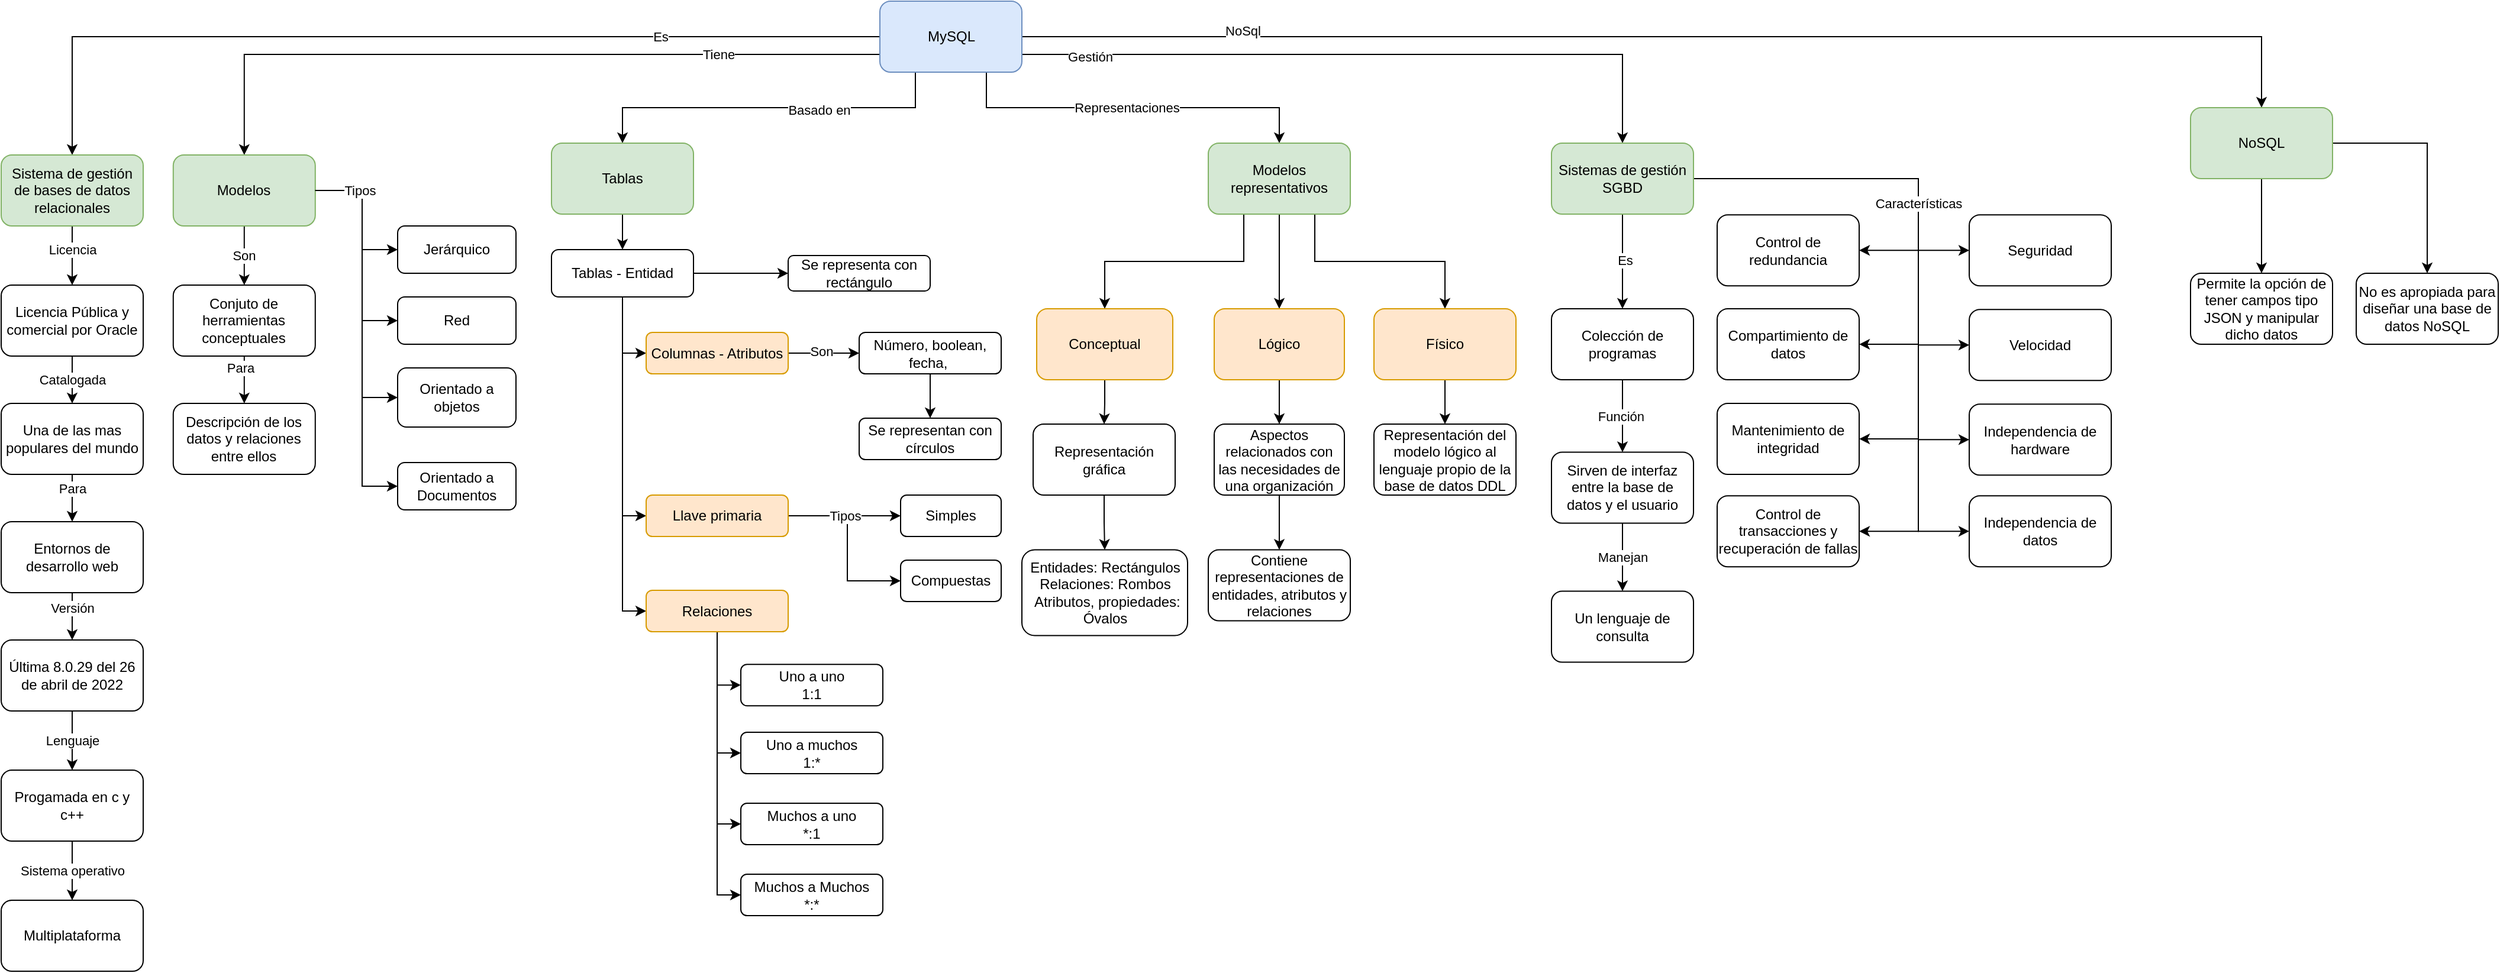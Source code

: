 <mxfile version="20.4.1" type="github">
  <diagram id="qhtQPjDR4GYdPBG_F6J3" name="Mysql">
    <mxGraphModel dx="564" dy="499" grid="1" gridSize="10" guides="1" tooltips="1" connect="1" arrows="1" fold="1" page="1" pageScale="0.2" pageWidth="11000" pageHeight="4000" math="0" shadow="0">
      <root>
        <mxCell id="0" />
        <mxCell id="1" parent="0" />
        <mxCell id="dAumnBdMv4Wa70-6qw1--36" style="edgeStyle=orthogonalEdgeStyle;rounded=0;orthogonalLoop=1;jettySize=auto;html=1;exitX=1;exitY=0.5;exitDx=0;exitDy=0;entryX=0;entryY=0.5;entryDx=0;entryDy=0;" edge="1" parent="1" source="dAumnBdMv4Wa70-6qw1--6" target="dAumnBdMv4Wa70-6qw1--15">
          <mxGeometry relative="1" as="geometry">
            <Array as="points">
              <mxPoint x="755" y="455" />
              <mxPoint x="755" y="510" />
            </Array>
          </mxGeometry>
        </mxCell>
        <mxCell id="fwWyzj2W8QwWrXyF9_j2-4" value="" style="edgeStyle=orthogonalEdgeStyle;rounded=0;orthogonalLoop=1;jettySize=auto;html=1;exitX=0;exitY=0.5;exitDx=0;exitDy=0;" parent="1" source="fwWyzj2W8QwWrXyF9_j2-2" target="fwWyzj2W8QwWrXyF9_j2-3" edge="1">
          <mxGeometry relative="1" as="geometry" />
        </mxCell>
        <mxCell id="fwWyzj2W8QwWrXyF9_j2-5" value="Es" style="edgeLabel;html=1;align=center;verticalAlign=middle;resizable=0;points=[];" parent="fwWyzj2W8QwWrXyF9_j2-4" vertex="1" connectable="0">
          <mxGeometry x="0.075" y="1" relative="1" as="geometry">
            <mxPoint x="235" y="-1" as="offset" />
          </mxGeometry>
        </mxCell>
        <mxCell id="fwWyzj2W8QwWrXyF9_j2-42" style="edgeStyle=orthogonalEdgeStyle;rounded=0;orthogonalLoop=1;jettySize=auto;html=1;exitX=0;exitY=0.75;exitDx=0;exitDy=0;entryX=0.5;entryY=0;entryDx=0;entryDy=0;" parent="1" source="fwWyzj2W8QwWrXyF9_j2-2" target="fwWyzj2W8QwWrXyF9_j2-23" edge="1">
          <mxGeometry relative="1" as="geometry" />
        </mxCell>
        <mxCell id="fwWyzj2W8QwWrXyF9_j2-43" value="Tiene" style="edgeLabel;html=1;align=center;verticalAlign=middle;resizable=0;points=[];" parent="fwWyzj2W8QwWrXyF9_j2-42" vertex="1" connectable="0">
          <mxGeometry x="-0.154" relative="1" as="geometry">
            <mxPoint x="126" as="offset" />
          </mxGeometry>
        </mxCell>
        <mxCell id="dAumnBdMv4Wa70-6qw1--2" value="" style="edgeStyle=orthogonalEdgeStyle;rounded=0;orthogonalLoop=1;jettySize=auto;html=1;exitX=0.25;exitY=1;exitDx=0;exitDy=0;" edge="1" parent="1" source="fwWyzj2W8QwWrXyF9_j2-2" target="dAumnBdMv4Wa70-6qw1--1">
          <mxGeometry relative="1" as="geometry" />
        </mxCell>
        <mxCell id="dAumnBdMv4Wa70-6qw1--3" value="Basado en" style="edgeLabel;html=1;align=center;verticalAlign=middle;resizable=0;points=[];" vertex="1" connectable="0" parent="dAumnBdMv4Wa70-6qw1--2">
          <mxGeometry x="-0.276" y="2" relative="1" as="geometry">
            <mxPoint as="offset" />
          </mxGeometry>
        </mxCell>
        <mxCell id="dAumnBdMv4Wa70-6qw1--44" value="" style="edgeStyle=orthogonalEdgeStyle;rounded=0;orthogonalLoop=1;jettySize=auto;html=1;exitX=0.75;exitY=1;exitDx=0;exitDy=0;" edge="1" parent="1" source="fwWyzj2W8QwWrXyF9_j2-2" target="dAumnBdMv4Wa70-6qw1--43">
          <mxGeometry relative="1" as="geometry" />
        </mxCell>
        <mxCell id="dAumnBdMv4Wa70-6qw1--64" value="Representaciones" style="edgeLabel;html=1;align=center;verticalAlign=middle;resizable=0;points=[];" vertex="1" connectable="0" parent="dAumnBdMv4Wa70-6qw1--44">
          <mxGeometry x="-0.188" relative="1" as="geometry">
            <mxPoint x="23" as="offset" />
          </mxGeometry>
        </mxCell>
        <mxCell id="dAumnBdMv4Wa70-6qw1--98" style="edgeStyle=orthogonalEdgeStyle;rounded=0;orthogonalLoop=1;jettySize=auto;html=1;exitX=1;exitY=0.75;exitDx=0;exitDy=0;entryX=0.5;entryY=0;entryDx=0;entryDy=0;" edge="1" parent="1" source="fwWyzj2W8QwWrXyF9_j2-2" target="dAumnBdMv4Wa70-6qw1--62">
          <mxGeometry relative="1" as="geometry" />
        </mxCell>
        <mxCell id="dAumnBdMv4Wa70-6qw1--99" value="Gestión" style="edgeLabel;html=1;align=center;verticalAlign=middle;resizable=0;points=[];" vertex="1" connectable="0" parent="dAumnBdMv4Wa70-6qw1--98">
          <mxGeometry x="-0.805" y="-2" relative="1" as="geometry">
            <mxPoint as="offset" />
          </mxGeometry>
        </mxCell>
        <mxCell id="dAumnBdMv4Wa70-6qw1--101" value="" style="edgeStyle=orthogonalEdgeStyle;rounded=0;orthogonalLoop=1;jettySize=auto;html=1;entryX=0.5;entryY=0;entryDx=0;entryDy=0;" edge="1" parent="1" source="fwWyzj2W8QwWrXyF9_j2-2" target="dAumnBdMv4Wa70-6qw1--100">
          <mxGeometry relative="1" as="geometry" />
        </mxCell>
        <mxCell id="dAumnBdMv4Wa70-6qw1--102" value="NoSql" style="edgeLabel;html=1;align=center;verticalAlign=middle;resizable=0;points=[];" vertex="1" connectable="0" parent="dAumnBdMv4Wa70-6qw1--101">
          <mxGeometry x="-0.663" y="5" relative="1" as="geometry">
            <mxPoint as="offset" />
          </mxGeometry>
        </mxCell>
        <mxCell id="fwWyzj2W8QwWrXyF9_j2-2" value="MySQL" style="rounded=1;whiteSpace=wrap;html=1;fillColor=#dae8fc;strokeColor=#6c8ebf;" parent="1" vertex="1">
          <mxGeometry x="782.5" y="20" width="120" height="60" as="geometry" />
        </mxCell>
        <mxCell id="fwWyzj2W8QwWrXyF9_j2-7" value="" style="edgeStyle=orthogonalEdgeStyle;rounded=0;orthogonalLoop=1;jettySize=auto;html=1;" parent="1" source="fwWyzj2W8QwWrXyF9_j2-3" target="fwWyzj2W8QwWrXyF9_j2-6" edge="1">
          <mxGeometry relative="1" as="geometry" />
        </mxCell>
        <mxCell id="fwWyzj2W8QwWrXyF9_j2-8" value="Licencia" style="edgeLabel;html=1;align=center;verticalAlign=middle;resizable=0;points=[];" parent="fwWyzj2W8QwWrXyF9_j2-7" vertex="1" connectable="0">
          <mxGeometry x="-0.22" relative="1" as="geometry">
            <mxPoint as="offset" />
          </mxGeometry>
        </mxCell>
        <mxCell id="fwWyzj2W8QwWrXyF9_j2-10" value="" style="edgeStyle=orthogonalEdgeStyle;rounded=0;orthogonalLoop=1;jettySize=auto;html=1;entryX=0.5;entryY=0;entryDx=0;entryDy=0;exitX=0.5;exitY=1;exitDx=0;exitDy=0;" parent="1" source="fwWyzj2W8QwWrXyF9_j2-6" target="fwWyzj2W8QwWrXyF9_j2-9" edge="1">
          <mxGeometry relative="1" as="geometry" />
        </mxCell>
        <mxCell id="fwWyzj2W8QwWrXyF9_j2-11" value="Catalogada" style="edgeLabel;html=1;align=center;verticalAlign=middle;resizable=0;points=[];" parent="fwWyzj2W8QwWrXyF9_j2-10" vertex="1" connectable="0">
          <mxGeometry x="0.34" y="-3" relative="1" as="geometry">
            <mxPoint x="3" y="-7" as="offset" />
          </mxGeometry>
        </mxCell>
        <mxCell id="fwWyzj2W8QwWrXyF9_j2-13" value="" style="edgeStyle=orthogonalEdgeStyle;rounded=0;orthogonalLoop=1;jettySize=auto;html=1;exitX=0.5;exitY=1;exitDx=0;exitDy=0;entryX=0.5;entryY=0;entryDx=0;entryDy=0;" parent="1" source="fwWyzj2W8QwWrXyF9_j2-9" target="fwWyzj2W8QwWrXyF9_j2-12" edge="1">
          <mxGeometry relative="1" as="geometry" />
        </mxCell>
        <mxCell id="fwWyzj2W8QwWrXyF9_j2-14" value="Para" style="edgeLabel;html=1;align=center;verticalAlign=middle;resizable=0;points=[];" parent="fwWyzj2W8QwWrXyF9_j2-13" vertex="1" connectable="0">
          <mxGeometry x="0.551" y="-3" relative="1" as="geometry">
            <mxPoint x="3" y="-19" as="offset" />
          </mxGeometry>
        </mxCell>
        <mxCell id="fwWyzj2W8QwWrXyF9_j2-16" value="" style="edgeStyle=orthogonalEdgeStyle;rounded=0;orthogonalLoop=1;jettySize=auto;html=1;entryX=0.5;entryY=0;entryDx=0;entryDy=0;exitX=0.5;exitY=1;exitDx=0;exitDy=0;" parent="1" source="fwWyzj2W8QwWrXyF9_j2-12" target="fwWyzj2W8QwWrXyF9_j2-15" edge="1">
          <mxGeometry relative="1" as="geometry" />
        </mxCell>
        <mxCell id="fwWyzj2W8QwWrXyF9_j2-17" value="Versión" style="edgeLabel;html=1;align=center;verticalAlign=middle;resizable=0;points=[];" parent="fwWyzj2W8QwWrXyF9_j2-16" vertex="1" connectable="0">
          <mxGeometry x="0.659" y="-2" relative="1" as="geometry">
            <mxPoint x="2" y="-20" as="offset" />
          </mxGeometry>
        </mxCell>
        <mxCell id="fwWyzj2W8QwWrXyF9_j2-3" value="Sistema de gestión de bases de datos relacionales" style="rounded=1;whiteSpace=wrap;html=1;fillColor=#d5e8d4;strokeColor=#82b366;" parent="1" vertex="1">
          <mxGeometry x="40" y="150" width="120" height="60" as="geometry" />
        </mxCell>
        <mxCell id="fwWyzj2W8QwWrXyF9_j2-6" value="Licencia Pública y comercial por Oracle" style="rounded=1;whiteSpace=wrap;html=1;" parent="1" vertex="1">
          <mxGeometry x="40" y="260" width="120" height="60" as="geometry" />
        </mxCell>
        <mxCell id="fwWyzj2W8QwWrXyF9_j2-9" value="Una de las mas populares del mundo" style="rounded=1;whiteSpace=wrap;html=1;" parent="1" vertex="1">
          <mxGeometry x="40" y="360" width="120" height="60" as="geometry" />
        </mxCell>
        <mxCell id="fwWyzj2W8QwWrXyF9_j2-12" value="Entornos de desarrollo web" style="rounded=1;whiteSpace=wrap;html=1;" parent="1" vertex="1">
          <mxGeometry x="40" y="460" width="120" height="60" as="geometry" />
        </mxCell>
        <mxCell id="fwWyzj2W8QwWrXyF9_j2-20" value="Lenguaje" style="edgeStyle=orthogonalEdgeStyle;rounded=0;orthogonalLoop=1;jettySize=auto;html=1;" parent="1" source="fwWyzj2W8QwWrXyF9_j2-15" target="fwWyzj2W8QwWrXyF9_j2-19" edge="1">
          <mxGeometry relative="1" as="geometry" />
        </mxCell>
        <mxCell id="fwWyzj2W8QwWrXyF9_j2-15" value="Última 8.0.29 del 26 de abril de 2022" style="rounded=1;whiteSpace=wrap;html=1;" parent="1" vertex="1">
          <mxGeometry x="40" y="560" width="120" height="60" as="geometry" />
        </mxCell>
        <mxCell id="fwWyzj2W8QwWrXyF9_j2-22" value="Sistema operativo" style="edgeStyle=orthogonalEdgeStyle;rounded=0;orthogonalLoop=1;jettySize=auto;html=1;" parent="1" source="fwWyzj2W8QwWrXyF9_j2-19" target="fwWyzj2W8QwWrXyF9_j2-21" edge="1">
          <mxGeometry relative="1" as="geometry" />
        </mxCell>
        <mxCell id="fwWyzj2W8QwWrXyF9_j2-19" value="Progamada en c y c++" style="rounded=1;whiteSpace=wrap;html=1;" parent="1" vertex="1">
          <mxGeometry x="40" y="670" width="120" height="60" as="geometry" />
        </mxCell>
        <mxCell id="fwWyzj2W8QwWrXyF9_j2-21" value="Multiplataforma" style="rounded=1;whiteSpace=wrap;html=1;" parent="1" vertex="1">
          <mxGeometry x="40" y="780" width="120" height="60" as="geometry" />
        </mxCell>
        <mxCell id="fwWyzj2W8QwWrXyF9_j2-35" value="Son" style="edgeStyle=orthogonalEdgeStyle;rounded=0;orthogonalLoop=1;jettySize=auto;html=1;" parent="1" source="fwWyzj2W8QwWrXyF9_j2-23" target="fwWyzj2W8QwWrXyF9_j2-34" edge="1">
          <mxGeometry relative="1" as="geometry" />
        </mxCell>
        <mxCell id="fwWyzj2W8QwWrXyF9_j2-41" style="edgeStyle=orthogonalEdgeStyle;rounded=0;orthogonalLoop=1;jettySize=auto;html=1;exitX=1;exitY=0.5;exitDx=0;exitDy=0;entryX=0;entryY=0.5;entryDx=0;entryDy=0;" parent="1" source="fwWyzj2W8QwWrXyF9_j2-23" target="fwWyzj2W8QwWrXyF9_j2-25" edge="1">
          <mxGeometry relative="1" as="geometry">
            <Array as="points">
              <mxPoint x="345" y="180" />
              <mxPoint x="345" y="230" />
            </Array>
          </mxGeometry>
        </mxCell>
        <mxCell id="fwWyzj2W8QwWrXyF9_j2-23" value="Modelos" style="rounded=1;whiteSpace=wrap;html=1;fillColor=#d5e8d4;strokeColor=#82b366;" parent="1" vertex="1">
          <mxGeometry x="185.4" y="150" width="120" height="60" as="geometry" />
        </mxCell>
        <mxCell id="fwWyzj2W8QwWrXyF9_j2-28" value="" style="edgeStyle=orthogonalEdgeStyle;rounded=0;orthogonalLoop=1;jettySize=auto;html=1;entryX=0;entryY=0.5;entryDx=0;entryDy=0;exitX=1;exitY=0.5;exitDx=0;exitDy=0;" parent="1" source="fwWyzj2W8QwWrXyF9_j2-23" target="fwWyzj2W8QwWrXyF9_j2-27" edge="1">
          <mxGeometry relative="1" as="geometry">
            <Array as="points">
              <mxPoint x="345" y="180" />
              <mxPoint x="345" y="290" />
            </Array>
          </mxGeometry>
        </mxCell>
        <mxCell id="fwWyzj2W8QwWrXyF9_j2-25" value="Jerárquico" style="rounded=1;whiteSpace=wrap;html=1;" parent="1" vertex="1">
          <mxGeometry x="375" y="210" width="100" height="40" as="geometry" />
        </mxCell>
        <mxCell id="fwWyzj2W8QwWrXyF9_j2-30" value="" style="edgeStyle=orthogonalEdgeStyle;rounded=0;orthogonalLoop=1;jettySize=auto;html=1;entryX=0;entryY=0.5;entryDx=0;entryDy=0;exitX=1;exitY=0.5;exitDx=0;exitDy=0;" parent="1" source="fwWyzj2W8QwWrXyF9_j2-23" target="fwWyzj2W8QwWrXyF9_j2-29" edge="1">
          <mxGeometry relative="1" as="geometry">
            <mxPoint x="385" y="450" as="sourcePoint" />
            <Array as="points">
              <mxPoint x="345" y="180" />
              <mxPoint x="345" y="355" />
            </Array>
          </mxGeometry>
        </mxCell>
        <mxCell id="fwWyzj2W8QwWrXyF9_j2-27" value="Red" style="rounded=1;whiteSpace=wrap;html=1;" parent="1" vertex="1">
          <mxGeometry x="375" y="270" width="100" height="40" as="geometry" />
        </mxCell>
        <mxCell id="fwWyzj2W8QwWrXyF9_j2-32" value="Tipos" style="edgeStyle=orthogonalEdgeStyle;rounded=0;orthogonalLoop=1;jettySize=auto;html=1;entryX=0;entryY=0.5;entryDx=0;entryDy=0;exitX=1;exitY=0.5;exitDx=0;exitDy=0;" parent="1" source="fwWyzj2W8QwWrXyF9_j2-23" target="fwWyzj2W8QwWrXyF9_j2-31" edge="1">
          <mxGeometry x="-0.762" relative="1" as="geometry">
            <mxPoint x="185" y="240" as="sourcePoint" />
            <Array as="points">
              <mxPoint x="345" y="180" />
              <mxPoint x="345" y="430" />
            </Array>
            <mxPoint as="offset" />
          </mxGeometry>
        </mxCell>
        <mxCell id="fwWyzj2W8QwWrXyF9_j2-29" value="Orientado a objetos" style="rounded=1;whiteSpace=wrap;html=1;" parent="1" vertex="1">
          <mxGeometry x="375" y="330" width="100" height="50" as="geometry" />
        </mxCell>
        <mxCell id="fwWyzj2W8QwWrXyF9_j2-31" value="Orientado a Documentos" style="rounded=1;whiteSpace=wrap;html=1;" parent="1" vertex="1">
          <mxGeometry x="375" y="410" width="100" height="40" as="geometry" />
        </mxCell>
        <mxCell id="fwWyzj2W8QwWrXyF9_j2-37" value="" style="edgeStyle=orthogonalEdgeStyle;rounded=0;orthogonalLoop=1;jettySize=auto;html=1;" parent="1" source="fwWyzj2W8QwWrXyF9_j2-34" target="fwWyzj2W8QwWrXyF9_j2-36" edge="1">
          <mxGeometry relative="1" as="geometry" />
        </mxCell>
        <mxCell id="fwWyzj2W8QwWrXyF9_j2-39" value="Para" style="edgeLabel;html=1;align=center;verticalAlign=middle;resizable=0;points=[];" parent="fwWyzj2W8QwWrXyF9_j2-37" vertex="1" connectable="0">
          <mxGeometry x="-0.51" y="-4" relative="1" as="geometry">
            <mxPoint as="offset" />
          </mxGeometry>
        </mxCell>
        <mxCell id="fwWyzj2W8QwWrXyF9_j2-34" value="Conjuto de herramientas conceptuales" style="rounded=1;whiteSpace=wrap;html=1;" parent="1" vertex="1">
          <mxGeometry x="185.4" y="260" width="120" height="60" as="geometry" />
        </mxCell>
        <mxCell id="fwWyzj2W8QwWrXyF9_j2-36" value="Descripción de los datos y relaciones entre ellos" style="rounded=1;whiteSpace=wrap;html=1;" parent="1" vertex="1">
          <mxGeometry x="185.4" y="360" width="120" height="60" as="geometry" />
        </mxCell>
        <mxCell id="dAumnBdMv4Wa70-6qw1--5" value="" style="edgeStyle=orthogonalEdgeStyle;rounded=0;orthogonalLoop=1;jettySize=auto;html=1;" edge="1" parent="1" source="dAumnBdMv4Wa70-6qw1--1" target="dAumnBdMv4Wa70-6qw1--4">
          <mxGeometry relative="1" as="geometry" />
        </mxCell>
        <mxCell id="dAumnBdMv4Wa70-6qw1--1" value="Tablas" style="rounded=1;whiteSpace=wrap;html=1;fillColor=#d5e8d4;strokeColor=#82b366;" vertex="1" parent="1">
          <mxGeometry x="505" y="140" width="120" height="60" as="geometry" />
        </mxCell>
        <mxCell id="dAumnBdMv4Wa70-6qw1--7" value="" style="edgeStyle=orthogonalEdgeStyle;rounded=0;orthogonalLoop=1;jettySize=auto;html=1;entryX=0;entryY=0.5;entryDx=0;entryDy=0;" edge="1" parent="1" source="dAumnBdMv4Wa70-6qw1--4" target="dAumnBdMv4Wa70-6qw1--6">
          <mxGeometry relative="1" as="geometry" />
        </mxCell>
        <mxCell id="dAumnBdMv4Wa70-6qw1--11" style="edgeStyle=orthogonalEdgeStyle;rounded=0;orthogonalLoop=1;jettySize=auto;html=1;exitX=0.5;exitY=1;exitDx=0;exitDy=0;entryX=0;entryY=0.5;entryDx=0;entryDy=0;" edge="1" parent="1" source="dAumnBdMv4Wa70-6qw1--4" target="dAumnBdMv4Wa70-6qw1--8">
          <mxGeometry relative="1" as="geometry" />
        </mxCell>
        <mxCell id="dAumnBdMv4Wa70-6qw1--12" style="edgeStyle=orthogonalEdgeStyle;rounded=0;orthogonalLoop=1;jettySize=auto;html=1;exitX=0.5;exitY=1;exitDx=0;exitDy=0;entryX=0;entryY=0.5;entryDx=0;entryDy=0;" edge="1" parent="1" source="dAumnBdMv4Wa70-6qw1--4" target="dAumnBdMv4Wa70-6qw1--10">
          <mxGeometry relative="1" as="geometry" />
        </mxCell>
        <mxCell id="dAumnBdMv4Wa70-6qw1--35" style="edgeStyle=orthogonalEdgeStyle;rounded=0;orthogonalLoop=1;jettySize=auto;html=1;exitX=1;exitY=0.5;exitDx=0;exitDy=0;entryX=0;entryY=0.5;entryDx=0;entryDy=0;" edge="1" parent="1" source="dAumnBdMv4Wa70-6qw1--4" target="dAumnBdMv4Wa70-6qw1--33">
          <mxGeometry relative="1" as="geometry" />
        </mxCell>
        <mxCell id="dAumnBdMv4Wa70-6qw1--4" value="Tablas - Entidad" style="rounded=1;whiteSpace=wrap;html=1;" vertex="1" parent="1">
          <mxGeometry x="505" y="230" width="120" height="40" as="geometry" />
        </mxCell>
        <mxCell id="dAumnBdMv4Wa70-6qw1--14" value="Tipos" style="edgeStyle=orthogonalEdgeStyle;rounded=0;orthogonalLoop=1;jettySize=auto;html=1;" edge="1" parent="1" source="dAumnBdMv4Wa70-6qw1--6" target="dAumnBdMv4Wa70-6qw1--13">
          <mxGeometry relative="1" as="geometry">
            <Array as="points">
              <mxPoint x="805" y="455" />
              <mxPoint x="805" y="455" />
            </Array>
          </mxGeometry>
        </mxCell>
        <mxCell id="dAumnBdMv4Wa70-6qw1--6" value="Llave primaria" style="rounded=1;whiteSpace=wrap;html=1;fillColor=#ffe6cc;strokeColor=#d79b00;" vertex="1" parent="1">
          <mxGeometry x="585" y="437.5" width="120" height="35" as="geometry" />
        </mxCell>
        <mxCell id="dAumnBdMv4Wa70-6qw1--28" style="edgeStyle=orthogonalEdgeStyle;rounded=0;orthogonalLoop=1;jettySize=auto;html=1;exitX=1;exitY=0.5;exitDx=0;exitDy=0;entryX=0;entryY=0.5;entryDx=0;entryDy=0;" edge="1" parent="1" source="dAumnBdMv4Wa70-6qw1--8" target="dAumnBdMv4Wa70-6qw1--26">
          <mxGeometry relative="1" as="geometry" />
        </mxCell>
        <mxCell id="dAumnBdMv4Wa70-6qw1--37" value="Son" style="edgeLabel;html=1;align=center;verticalAlign=middle;resizable=0;points=[];" vertex="1" connectable="0" parent="dAumnBdMv4Wa70-6qw1--28">
          <mxGeometry x="-0.06" y="2" relative="1" as="geometry">
            <mxPoint as="offset" />
          </mxGeometry>
        </mxCell>
        <mxCell id="dAumnBdMv4Wa70-6qw1--8" value="Columnas - Atributos" style="rounded=1;whiteSpace=wrap;html=1;fillColor=#ffe6cc;strokeColor=#d79b00;" vertex="1" parent="1">
          <mxGeometry x="585" y="300" width="120" height="35" as="geometry" />
        </mxCell>
        <mxCell id="dAumnBdMv4Wa70-6qw1--19" value="" style="edgeStyle=orthogonalEdgeStyle;rounded=0;orthogonalLoop=1;jettySize=auto;html=1;entryX=0;entryY=0.5;entryDx=0;entryDy=0;" edge="1" parent="1" source="dAumnBdMv4Wa70-6qw1--10" target="dAumnBdMv4Wa70-6qw1--18">
          <mxGeometry relative="1" as="geometry" />
        </mxCell>
        <mxCell id="dAumnBdMv4Wa70-6qw1--24" style="edgeStyle=orthogonalEdgeStyle;rounded=0;orthogonalLoop=1;jettySize=auto;html=1;exitX=0.5;exitY=1;exitDx=0;exitDy=0;entryX=0;entryY=0.5;entryDx=0;entryDy=0;" edge="1" parent="1" source="dAumnBdMv4Wa70-6qw1--10" target="dAumnBdMv4Wa70-6qw1--20">
          <mxGeometry relative="1" as="geometry" />
        </mxCell>
        <mxCell id="dAumnBdMv4Wa70-6qw1--25" style="edgeStyle=orthogonalEdgeStyle;rounded=0;orthogonalLoop=1;jettySize=auto;html=1;exitX=0.5;exitY=1;exitDx=0;exitDy=0;entryX=0;entryY=0.5;entryDx=0;entryDy=0;" edge="1" parent="1" source="dAumnBdMv4Wa70-6qw1--10" target="dAumnBdMv4Wa70-6qw1--23">
          <mxGeometry relative="1" as="geometry" />
        </mxCell>
        <mxCell id="dAumnBdMv4Wa70-6qw1--40" style="edgeStyle=orthogonalEdgeStyle;rounded=0;orthogonalLoop=1;jettySize=auto;html=1;exitX=0.5;exitY=1;exitDx=0;exitDy=0;entryX=0;entryY=0.5;entryDx=0;entryDy=0;" edge="1" parent="1" source="dAumnBdMv4Wa70-6qw1--10" target="dAumnBdMv4Wa70-6qw1--38">
          <mxGeometry relative="1" as="geometry" />
        </mxCell>
        <mxCell id="dAumnBdMv4Wa70-6qw1--10" value="Relaciones" style="rounded=1;whiteSpace=wrap;html=1;fillColor=#ffe6cc;strokeColor=#d79b00;" vertex="1" parent="1">
          <mxGeometry x="585" y="518" width="120" height="35" as="geometry" />
        </mxCell>
        <mxCell id="dAumnBdMv4Wa70-6qw1--13" value="Simples" style="rounded=1;whiteSpace=wrap;html=1;" vertex="1" parent="1">
          <mxGeometry x="800" y="437.5" width="85" height="35" as="geometry" />
        </mxCell>
        <mxCell id="dAumnBdMv4Wa70-6qw1--15" value="Compuestas" style="rounded=1;whiteSpace=wrap;html=1;" vertex="1" parent="1">
          <mxGeometry x="800" y="492.5" width="85" height="35" as="geometry" />
        </mxCell>
        <mxCell id="dAumnBdMv4Wa70-6qw1--18" value="Uno a uno&lt;br&gt;1:1" style="rounded=1;whiteSpace=wrap;html=1;" vertex="1" parent="1">
          <mxGeometry x="665" y="580.6" width="120" height="35" as="geometry" />
        </mxCell>
        <mxCell id="dAumnBdMv4Wa70-6qw1--20" value="Uno a muchos&lt;br&gt;1:*" style="rounded=1;whiteSpace=wrap;html=1;" vertex="1" parent="1">
          <mxGeometry x="665" y="638" width="120" height="35" as="geometry" />
        </mxCell>
        <mxCell id="dAumnBdMv4Wa70-6qw1--23" value="Muchos a uno&lt;br&gt;*:1" style="rounded=1;whiteSpace=wrap;html=1;" vertex="1" parent="1">
          <mxGeometry x="665" y="698" width="120" height="35" as="geometry" />
        </mxCell>
        <mxCell id="dAumnBdMv4Wa70-6qw1--30" value="" style="edgeStyle=orthogonalEdgeStyle;rounded=0;orthogonalLoop=1;jettySize=auto;html=1;" edge="1" parent="1" source="dAumnBdMv4Wa70-6qw1--26" target="dAumnBdMv4Wa70-6qw1--29">
          <mxGeometry relative="1" as="geometry" />
        </mxCell>
        <mxCell id="dAumnBdMv4Wa70-6qw1--26" value="Número, boolean, fecha,&amp;nbsp;" style="rounded=1;whiteSpace=wrap;html=1;" vertex="1" parent="1">
          <mxGeometry x="765" y="300" width="120" height="35" as="geometry" />
        </mxCell>
        <mxCell id="dAumnBdMv4Wa70-6qw1--29" value="Se representan con círculos" style="rounded=1;whiteSpace=wrap;html=1;" vertex="1" parent="1">
          <mxGeometry x="765" y="372.5" width="120" height="35" as="geometry" />
        </mxCell>
        <mxCell id="dAumnBdMv4Wa70-6qw1--33" value="Se representa con rectángulo" style="whiteSpace=wrap;html=1;rounded=1;" vertex="1" parent="1">
          <mxGeometry x="705" y="235" width="120" height="30" as="geometry" />
        </mxCell>
        <mxCell id="dAumnBdMv4Wa70-6qw1--38" value="Muchos a Muchos&lt;br&gt;*:*" style="rounded=1;whiteSpace=wrap;html=1;" vertex="1" parent="1">
          <mxGeometry x="665" y="758" width="120" height="35" as="geometry" />
        </mxCell>
        <mxCell id="dAumnBdMv4Wa70-6qw1--46" value="" style="edgeStyle=orthogonalEdgeStyle;rounded=0;orthogonalLoop=1;jettySize=auto;html=1;exitX=0.25;exitY=1;exitDx=0;exitDy=0;" edge="1" parent="1" source="dAumnBdMv4Wa70-6qw1--43" target="dAumnBdMv4Wa70-6qw1--45">
          <mxGeometry relative="1" as="geometry" />
        </mxCell>
        <mxCell id="dAumnBdMv4Wa70-6qw1--48" value="" style="edgeStyle=orthogonalEdgeStyle;rounded=0;orthogonalLoop=1;jettySize=auto;html=1;exitX=0.5;exitY=1;exitDx=0;exitDy=0;" edge="1" parent="1" source="dAumnBdMv4Wa70-6qw1--43" target="dAumnBdMv4Wa70-6qw1--47">
          <mxGeometry relative="1" as="geometry" />
        </mxCell>
        <mxCell id="dAumnBdMv4Wa70-6qw1--59" value="" style="edgeStyle=orthogonalEdgeStyle;rounded=0;orthogonalLoop=1;jettySize=auto;html=1;exitX=0.75;exitY=1;exitDx=0;exitDy=0;" edge="1" parent="1" source="dAumnBdMv4Wa70-6qw1--43" target="dAumnBdMv4Wa70-6qw1--58">
          <mxGeometry relative="1" as="geometry" />
        </mxCell>
        <mxCell id="dAumnBdMv4Wa70-6qw1--43" value="Modelos representativos" style="whiteSpace=wrap;html=1;fillColor=#d5e8d4;strokeColor=#82b366;rounded=1;" vertex="1" parent="1">
          <mxGeometry x="1060" y="140" width="120" height="60" as="geometry" />
        </mxCell>
        <mxCell id="dAumnBdMv4Wa70-6qw1--50" value="" style="edgeStyle=orthogonalEdgeStyle;rounded=0;orthogonalLoop=1;jettySize=auto;html=1;" edge="1" parent="1" source="dAumnBdMv4Wa70-6qw1--45" target="dAumnBdMv4Wa70-6qw1--49">
          <mxGeometry relative="1" as="geometry" />
        </mxCell>
        <mxCell id="dAumnBdMv4Wa70-6qw1--45" value="Conceptual" style="whiteSpace=wrap;html=1;rounded=1;fillColor=#ffe6cc;strokeColor=#d79b00;" vertex="1" parent="1">
          <mxGeometry x="915" y="280" width="115" height="60" as="geometry" />
        </mxCell>
        <mxCell id="dAumnBdMv4Wa70-6qw1--55" value="" style="edgeStyle=orthogonalEdgeStyle;rounded=0;orthogonalLoop=1;jettySize=auto;html=1;" edge="1" parent="1" source="dAumnBdMv4Wa70-6qw1--47" target="dAumnBdMv4Wa70-6qw1--54">
          <mxGeometry relative="1" as="geometry" />
        </mxCell>
        <mxCell id="dAumnBdMv4Wa70-6qw1--47" value="Lógico" style="whiteSpace=wrap;html=1;rounded=1;fillColor=#ffe6cc;strokeColor=#d79b00;" vertex="1" parent="1">
          <mxGeometry x="1065" y="280" width="110" height="60" as="geometry" />
        </mxCell>
        <mxCell id="dAumnBdMv4Wa70-6qw1--53" value="" style="edgeStyle=orthogonalEdgeStyle;rounded=0;orthogonalLoop=1;jettySize=auto;html=1;" edge="1" parent="1" source="dAumnBdMv4Wa70-6qw1--49" target="dAumnBdMv4Wa70-6qw1--52">
          <mxGeometry relative="1" as="geometry" />
        </mxCell>
        <mxCell id="dAumnBdMv4Wa70-6qw1--49" value="Representación gráfica" style="whiteSpace=wrap;html=1;rounded=1;" vertex="1" parent="1">
          <mxGeometry x="912" y="377.5" width="120" height="60" as="geometry" />
        </mxCell>
        <mxCell id="dAumnBdMv4Wa70-6qw1--52" value="Entidades: Rectángulos&lt;br&gt;Relaciones: Rombos&lt;br&gt;&amp;nbsp;Atributos, propiedades: Óvalos" style="whiteSpace=wrap;html=1;rounded=1;" vertex="1" parent="1">
          <mxGeometry x="902.5" y="483.75" width="140" height="72.5" as="geometry" />
        </mxCell>
        <mxCell id="dAumnBdMv4Wa70-6qw1--57" value="" style="edgeStyle=orthogonalEdgeStyle;rounded=0;orthogonalLoop=1;jettySize=auto;html=1;exitX=0.5;exitY=1;exitDx=0;exitDy=0;" edge="1" parent="1" source="dAumnBdMv4Wa70-6qw1--54" target="dAumnBdMv4Wa70-6qw1--56">
          <mxGeometry relative="1" as="geometry" />
        </mxCell>
        <mxCell id="dAumnBdMv4Wa70-6qw1--54" value="Aspectos relacionados con las necesidades de una organización" style="whiteSpace=wrap;html=1;rounded=1;" vertex="1" parent="1">
          <mxGeometry x="1065" y="377.5" width="110" height="60" as="geometry" />
        </mxCell>
        <mxCell id="dAumnBdMv4Wa70-6qw1--56" value="Contiene representaciones de entidades, atributos y relaciones" style="whiteSpace=wrap;html=1;rounded=1;" vertex="1" parent="1">
          <mxGeometry x="1060" y="483.75" width="120" height="60" as="geometry" />
        </mxCell>
        <mxCell id="dAumnBdMv4Wa70-6qw1--61" value="" style="edgeStyle=orthogonalEdgeStyle;rounded=0;orthogonalLoop=1;jettySize=auto;html=1;" edge="1" parent="1" source="dAumnBdMv4Wa70-6qw1--58" target="dAumnBdMv4Wa70-6qw1--60">
          <mxGeometry relative="1" as="geometry" />
        </mxCell>
        <mxCell id="dAumnBdMv4Wa70-6qw1--58" value="Físico" style="whiteSpace=wrap;html=1;rounded=1;fillColor=#ffe6cc;strokeColor=#d79b00;" vertex="1" parent="1">
          <mxGeometry x="1200" y="280" width="120" height="60" as="geometry" />
        </mxCell>
        <mxCell id="dAumnBdMv4Wa70-6qw1--60" value="Representación del modelo lógico al lenguaje propio de la base de datos DDL" style="whiteSpace=wrap;html=1;rounded=1;" vertex="1" parent="1">
          <mxGeometry x="1200" y="377.5" width="120" height="60" as="geometry" />
        </mxCell>
        <mxCell id="dAumnBdMv4Wa70-6qw1--67" value="" style="edgeStyle=orthogonalEdgeStyle;rounded=0;orthogonalLoop=1;jettySize=auto;html=1;" edge="1" parent="1" source="dAumnBdMv4Wa70-6qw1--62" target="dAumnBdMv4Wa70-6qw1--66">
          <mxGeometry relative="1" as="geometry" />
        </mxCell>
        <mxCell id="dAumnBdMv4Wa70-6qw1--68" value="Es" style="edgeLabel;html=1;align=center;verticalAlign=middle;resizable=0;points=[];" vertex="1" connectable="0" parent="dAumnBdMv4Wa70-6qw1--67">
          <mxGeometry x="-0.025" y="2" relative="1" as="geometry">
            <mxPoint as="offset" />
          </mxGeometry>
        </mxCell>
        <mxCell id="dAumnBdMv4Wa70-6qw1--83" style="edgeStyle=orthogonalEdgeStyle;rounded=0;orthogonalLoop=1;jettySize=auto;html=1;exitX=1;exitY=0.5;exitDx=0;exitDy=0;entryX=1;entryY=0.5;entryDx=0;entryDy=0;" edge="1" parent="1" source="dAumnBdMv4Wa70-6qw1--62" target="dAumnBdMv4Wa70-6qw1--78">
          <mxGeometry relative="1" as="geometry">
            <Array as="points">
              <mxPoint x="1660" y="170" />
              <mxPoint x="1660" y="310" />
            </Array>
          </mxGeometry>
        </mxCell>
        <mxCell id="dAumnBdMv4Wa70-6qw1--84" style="edgeStyle=orthogonalEdgeStyle;rounded=0;orthogonalLoop=1;jettySize=auto;html=1;exitX=1;exitY=0.5;exitDx=0;exitDy=0;entryX=1;entryY=0.5;entryDx=0;entryDy=0;" edge="1" parent="1" source="dAumnBdMv4Wa70-6qw1--62" target="dAumnBdMv4Wa70-6qw1--77">
          <mxGeometry relative="1" as="geometry">
            <Array as="points">
              <mxPoint x="1660" y="170" />
              <mxPoint x="1660" y="390" />
            </Array>
          </mxGeometry>
        </mxCell>
        <mxCell id="dAumnBdMv4Wa70-6qw1--88" style="edgeStyle=orthogonalEdgeStyle;rounded=0;orthogonalLoop=1;jettySize=auto;html=1;exitX=1;exitY=0.5;exitDx=0;exitDy=0;entryX=1;entryY=0.5;entryDx=0;entryDy=0;" edge="1" parent="1" source="dAumnBdMv4Wa70-6qw1--62" target="dAumnBdMv4Wa70-6qw1--76">
          <mxGeometry relative="1" as="geometry">
            <Array as="points">
              <mxPoint x="1660" y="170" />
              <mxPoint x="1660" y="468" />
            </Array>
          </mxGeometry>
        </mxCell>
        <mxCell id="dAumnBdMv4Wa70-6qw1--89" style="edgeStyle=orthogonalEdgeStyle;rounded=0;orthogonalLoop=1;jettySize=auto;html=1;exitX=1;exitY=0.5;exitDx=0;exitDy=0;entryX=1;entryY=0.5;entryDx=0;entryDy=0;" edge="1" parent="1" source="dAumnBdMv4Wa70-6qw1--62" target="dAumnBdMv4Wa70-6qw1--74">
          <mxGeometry relative="1" as="geometry">
            <Array as="points">
              <mxPoint x="1660" y="170" />
              <mxPoint x="1660" y="231" />
            </Array>
          </mxGeometry>
        </mxCell>
        <mxCell id="dAumnBdMv4Wa70-6qw1--90" style="edgeStyle=orthogonalEdgeStyle;rounded=0;orthogonalLoop=1;jettySize=auto;html=1;exitX=1;exitY=0.5;exitDx=0;exitDy=0;entryX=0;entryY=0.5;entryDx=0;entryDy=0;" edge="1" parent="1" source="dAumnBdMv4Wa70-6qw1--62" target="dAumnBdMv4Wa70-6qw1--80">
          <mxGeometry relative="1" as="geometry">
            <Array as="points">
              <mxPoint x="1660" y="170" />
              <mxPoint x="1660" y="231" />
            </Array>
          </mxGeometry>
        </mxCell>
        <mxCell id="dAumnBdMv4Wa70-6qw1--91" style="edgeStyle=orthogonalEdgeStyle;rounded=0;orthogonalLoop=1;jettySize=auto;html=1;exitX=1;exitY=0.5;exitDx=0;exitDy=0;entryX=0;entryY=0.5;entryDx=0;entryDy=0;" edge="1" parent="1" source="dAumnBdMv4Wa70-6qw1--62" target="dAumnBdMv4Wa70-6qw1--81">
          <mxGeometry relative="1" as="geometry">
            <Array as="points">
              <mxPoint x="1660" y="170" />
              <mxPoint x="1660" y="311" />
            </Array>
          </mxGeometry>
        </mxCell>
        <mxCell id="dAumnBdMv4Wa70-6qw1--92" style="edgeStyle=orthogonalEdgeStyle;rounded=0;orthogonalLoop=1;jettySize=auto;html=1;exitX=1;exitY=0.5;exitDx=0;exitDy=0;entryX=0;entryY=0.5;entryDx=0;entryDy=0;" edge="1" parent="1" source="dAumnBdMv4Wa70-6qw1--62" target="dAumnBdMv4Wa70-6qw1--82">
          <mxGeometry relative="1" as="geometry">
            <Array as="points">
              <mxPoint x="1660" y="170" />
              <mxPoint x="1660" y="391" />
            </Array>
          </mxGeometry>
        </mxCell>
        <mxCell id="dAumnBdMv4Wa70-6qw1--93" value="Características" style="edgeStyle=orthogonalEdgeStyle;rounded=0;orthogonalLoop=1;jettySize=auto;html=1;exitX=1;exitY=0.5;exitDx=0;exitDy=0;entryX=0;entryY=0.5;entryDx=0;entryDy=0;" edge="1" parent="1" source="dAumnBdMv4Wa70-6qw1--62" target="dAumnBdMv4Wa70-6qw1--79">
          <mxGeometry x="-0.205" relative="1" as="geometry">
            <Array as="points">
              <mxPoint x="1660" y="170" />
              <mxPoint x="1660" y="468" />
            </Array>
            <mxPoint as="offset" />
          </mxGeometry>
        </mxCell>
        <mxCell id="dAumnBdMv4Wa70-6qw1--62" value="Sistemas de gestión&lt;br&gt;SGBD" style="rounded=1;whiteSpace=wrap;html=1;fillColor=#d5e8d4;strokeColor=#82b366;" vertex="1" parent="1">
          <mxGeometry x="1350" y="140" width="120" height="60" as="geometry" />
        </mxCell>
        <mxCell id="dAumnBdMv4Wa70-6qw1--70" value="Función&lt;span style=&quot;white-space: pre;&quot;&gt;	&lt;/span&gt;" style="edgeStyle=orthogonalEdgeStyle;rounded=0;orthogonalLoop=1;jettySize=auto;html=1;" edge="1" parent="1" source="dAumnBdMv4Wa70-6qw1--66" target="dAumnBdMv4Wa70-6qw1--69">
          <mxGeometry relative="1" as="geometry" />
        </mxCell>
        <mxCell id="dAumnBdMv4Wa70-6qw1--66" value="Colección de programas" style="rounded=1;whiteSpace=wrap;html=1;" vertex="1" parent="1">
          <mxGeometry x="1350" y="280" width="120" height="60" as="geometry" />
        </mxCell>
        <mxCell id="dAumnBdMv4Wa70-6qw1--72" value="" style="edgeStyle=orthogonalEdgeStyle;rounded=0;orthogonalLoop=1;jettySize=auto;html=1;" edge="1" parent="1" source="dAumnBdMv4Wa70-6qw1--69" target="dAumnBdMv4Wa70-6qw1--71">
          <mxGeometry relative="1" as="geometry" />
        </mxCell>
        <mxCell id="dAumnBdMv4Wa70-6qw1--73" value="Manejan" style="edgeLabel;html=1;align=center;verticalAlign=middle;resizable=0;points=[];" vertex="1" connectable="0" parent="dAumnBdMv4Wa70-6qw1--72">
          <mxGeometry x="-0.525" y="-1" relative="1" as="geometry">
            <mxPoint x="1" y="15" as="offset" />
          </mxGeometry>
        </mxCell>
        <mxCell id="dAumnBdMv4Wa70-6qw1--69" value="Sirven de interfaz entre la base de datos y el usuario" style="whiteSpace=wrap;html=1;rounded=1;" vertex="1" parent="1">
          <mxGeometry x="1350" y="401.25" width="120" height="60" as="geometry" />
        </mxCell>
        <mxCell id="dAumnBdMv4Wa70-6qw1--71" value="Un lenguaje de consulta" style="whiteSpace=wrap;html=1;rounded=1;" vertex="1" parent="1">
          <mxGeometry x="1350" y="518.75" width="120" height="60" as="geometry" />
        </mxCell>
        <mxCell id="dAumnBdMv4Wa70-6qw1--74" value="Control de redundancia" style="rounded=1;whiteSpace=wrap;html=1;" vertex="1" parent="1">
          <mxGeometry x="1490" y="200.63" width="120" height="60" as="geometry" />
        </mxCell>
        <mxCell id="dAumnBdMv4Wa70-6qw1--76" value="Control de transacciones y recuperación de fallas" style="rounded=1;whiteSpace=wrap;html=1;" vertex="1" parent="1">
          <mxGeometry x="1490" y="438.1" width="120" height="60" as="geometry" />
        </mxCell>
        <mxCell id="dAumnBdMv4Wa70-6qw1--77" value="Mantenimiento de integridad" style="rounded=1;whiteSpace=wrap;html=1;" vertex="1" parent="1">
          <mxGeometry x="1490" y="360.01" width="120" height="60" as="geometry" />
        </mxCell>
        <mxCell id="dAumnBdMv4Wa70-6qw1--78" value="Compartimiento de datos" style="rounded=1;whiteSpace=wrap;html=1;" vertex="1" parent="1">
          <mxGeometry x="1490" y="280.01" width="120" height="60" as="geometry" />
        </mxCell>
        <mxCell id="dAumnBdMv4Wa70-6qw1--79" value="Independencia de datos" style="rounded=1;whiteSpace=wrap;html=1;" vertex="1" parent="1">
          <mxGeometry x="1703" y="438.1" width="120" height="60" as="geometry" />
        </mxCell>
        <mxCell id="dAumnBdMv4Wa70-6qw1--80" value="Seguridad" style="rounded=1;whiteSpace=wrap;html=1;" vertex="1" parent="1">
          <mxGeometry x="1703" y="200.63" width="120" height="60" as="geometry" />
        </mxCell>
        <mxCell id="dAumnBdMv4Wa70-6qw1--81" value="Velocidad" style="rounded=1;whiteSpace=wrap;html=1;" vertex="1" parent="1">
          <mxGeometry x="1703" y="280.63" width="120" height="60" as="geometry" />
        </mxCell>
        <mxCell id="dAumnBdMv4Wa70-6qw1--82" value="Independencia de hardware" style="rounded=1;whiteSpace=wrap;html=1;" vertex="1" parent="1">
          <mxGeometry x="1703" y="360.63" width="120" height="60" as="geometry" />
        </mxCell>
        <mxCell id="dAumnBdMv4Wa70-6qw1--104" value="" style="edgeStyle=orthogonalEdgeStyle;rounded=0;orthogonalLoop=1;jettySize=auto;html=1;" edge="1" parent="1" source="dAumnBdMv4Wa70-6qw1--100" target="dAumnBdMv4Wa70-6qw1--103">
          <mxGeometry relative="1" as="geometry" />
        </mxCell>
        <mxCell id="dAumnBdMv4Wa70-6qw1--106" value="" style="edgeStyle=orthogonalEdgeStyle;rounded=0;orthogonalLoop=1;jettySize=auto;html=1;" edge="1" parent="1" source="dAumnBdMv4Wa70-6qw1--100" target="dAumnBdMv4Wa70-6qw1--105">
          <mxGeometry relative="1" as="geometry" />
        </mxCell>
        <mxCell id="dAumnBdMv4Wa70-6qw1--100" value="NoSQL" style="whiteSpace=wrap;html=1;rounded=1;fillColor=#d5e8d4;strokeColor=#82b366;" vertex="1" parent="1">
          <mxGeometry x="1890" y="110" width="120" height="60" as="geometry" />
        </mxCell>
        <mxCell id="dAumnBdMv4Wa70-6qw1--103" value="Permite la opción de tener campos tipo JSON y manipular dicho datos" style="whiteSpace=wrap;html=1;rounded=1;" vertex="1" parent="1">
          <mxGeometry x="1890" y="250" width="120" height="60" as="geometry" />
        </mxCell>
        <mxCell id="dAumnBdMv4Wa70-6qw1--105" value="No es apropiada para diseñar una base de datos NoSQL" style="whiteSpace=wrap;html=1;rounded=1;" vertex="1" parent="1">
          <mxGeometry x="2030" y="250" width="120" height="60" as="geometry" />
        </mxCell>
      </root>
    </mxGraphModel>
  </diagram>
</mxfile>
